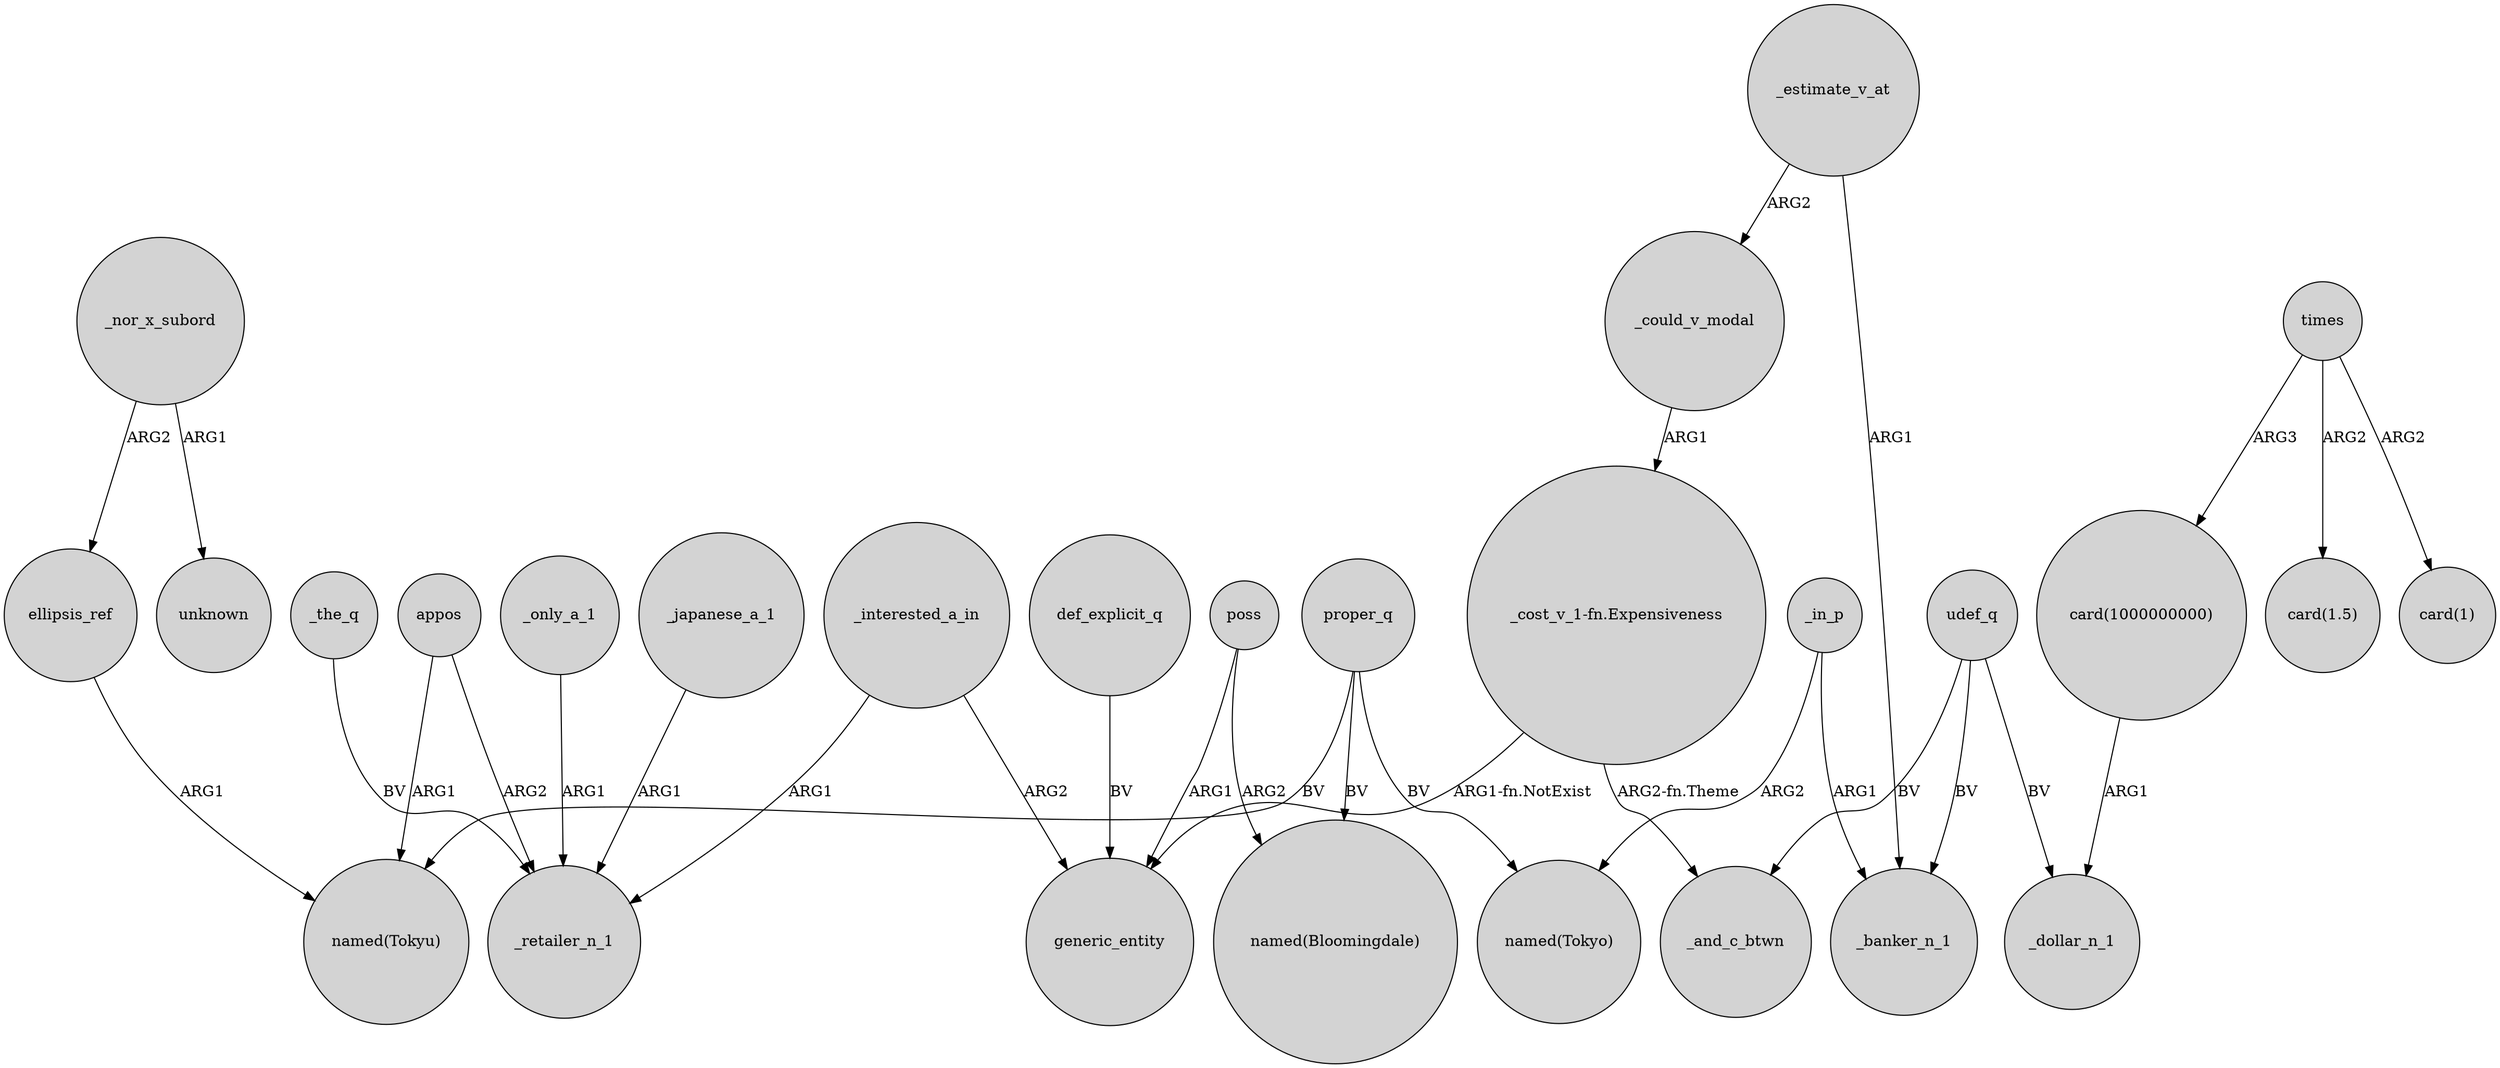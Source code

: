 digraph {
	node [shape=circle style=filled]
	_nor_x_subord -> unknown [label=ARG1]
	poss -> generic_entity [label=ARG1]
	appos -> "named(Tokyu)" [label=ARG1]
	times -> "card(1.5)" [label=ARG2]
	_japanese_a_1 -> _retailer_n_1 [label=ARG1]
	def_explicit_q -> generic_entity [label=BV]
	_nor_x_subord -> ellipsis_ref [label=ARG2]
	_the_q -> _retailer_n_1 [label=BV]
	proper_q -> "named(Tokyo)" [label=BV]
	appos -> _retailer_n_1 [label=ARG2]
	times -> "card(1000000000)" [label=ARG3]
	poss -> "named(Bloomingdale)" [label=ARG2]
	_could_v_modal -> "_cost_v_1-fn.Expensiveness" [label=ARG1]
	times -> "card(1)" [label=ARG2]
	udef_q -> _banker_n_1 [label=BV]
	_in_p -> _banker_n_1 [label=ARG1]
	_interested_a_in -> generic_entity [label=ARG2]
	"_cost_v_1-fn.Expensiveness" -> generic_entity [label="ARG1-fn.NotExist"]
	ellipsis_ref -> "named(Tokyu)" [label=ARG1]
	proper_q -> "named(Bloomingdale)" [label=BV]
	proper_q -> "named(Tokyu)" [label=BV]
	_estimate_v_at -> _banker_n_1 [label=ARG1]
	udef_q -> _dollar_n_1 [label=BV]
	_only_a_1 -> _retailer_n_1 [label=ARG1]
	udef_q -> _and_c_btwn [label=BV]
	"card(1000000000)" -> _dollar_n_1 [label=ARG1]
	_in_p -> "named(Tokyo)" [label=ARG2]
	"_cost_v_1-fn.Expensiveness" -> _and_c_btwn [label="ARG2-fn.Theme"]
	_interested_a_in -> _retailer_n_1 [label=ARG1]
	_estimate_v_at -> _could_v_modal [label=ARG2]
}
